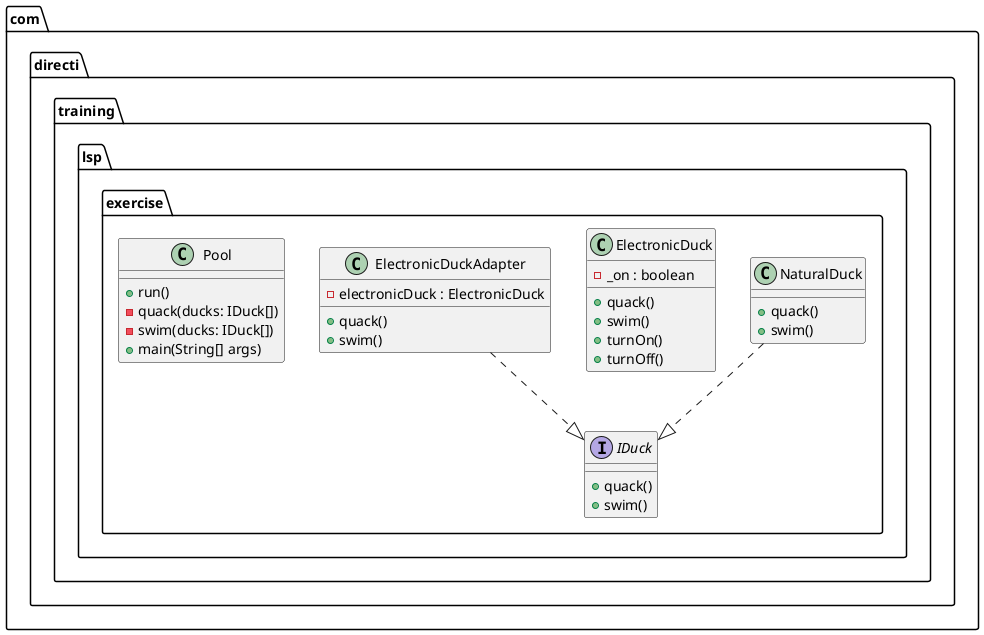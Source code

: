 @startuml
package com.directi.training.lsp.exercise {
    interface IDuck {
        +quack()
        +swim()
    }
    
    class NaturalDuck {
        +quack()
        +swim()
    }
    NaturalDuck ..|> IDuck

    class ElectronicDuck {
        -_on : boolean
        +quack()
        +swim()
        +turnOn()
        +turnOff()
    }
    
    class ElectronicDuckAdapter {
        -electronicDuck : ElectronicDuck
        +quack()
        +swim()
    }
    ElectronicDuckAdapter ..|> IDuck

    class Pool {
        +run()
        -quack(ducks: IDuck[])
        -swim(ducks: IDuck[])
        +main(String[] args)
    }
}
@enduml
